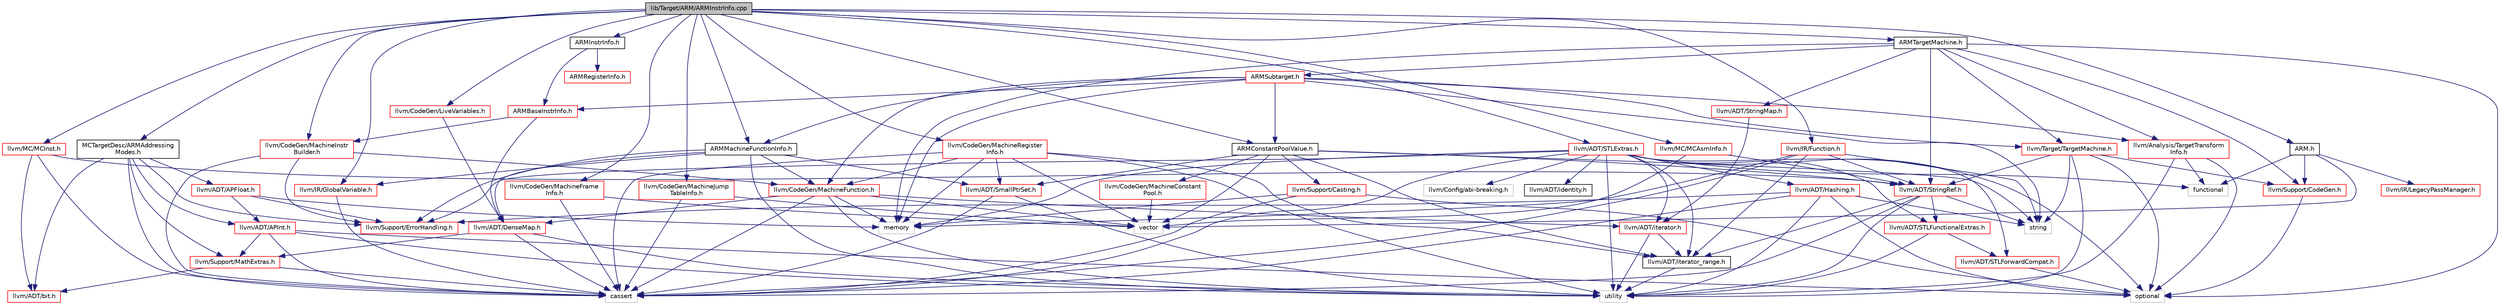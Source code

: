 digraph "lib/Target/ARM/ARMInstrInfo.cpp"
{
 // LATEX_PDF_SIZE
  bgcolor="transparent";
  edge [fontname="Helvetica",fontsize="10",labelfontname="Helvetica",labelfontsize="10"];
  node [fontname="Helvetica",fontsize="10",shape=record];
  Node1 [label="lib/Target/ARM/ARMInstrInfo.cpp",height=0.2,width=0.4,color="black", fillcolor="grey75", style="filled", fontcolor="black",tooltip=" "];
  Node1 -> Node2 [color="midnightblue",fontsize="10",style="solid",fontname="Helvetica"];
  Node2 [label="ARMInstrInfo.h",height=0.2,width=0.4,color="black",URL="$ARMInstrInfo_8h.html",tooltip=" "];
  Node2 -> Node3 [color="midnightblue",fontsize="10",style="solid",fontname="Helvetica"];
  Node3 [label="ARMBaseInstrInfo.h",height=0.2,width=0.4,color="red",URL="$ARMBaseInstrInfo_8h.html",tooltip=" "];
  Node3 -> Node63 [color="midnightblue",fontsize="10",style="solid",fontname="Helvetica"];
  Node63 [label="llvm/ADT/DenseMap.h",height=0.2,width=0.4,color="red",URL="$DenseMap_8h.html",tooltip=" "];
  Node63 -> Node60 [color="midnightblue",fontsize="10",style="solid",fontname="Helvetica"];
  Node60 [label="llvm/Support/MathExtras.h",height=0.2,width=0.4,color="red",URL="$MathExtras_8h.html",tooltip=" "];
  Node60 -> Node19 [color="midnightblue",fontsize="10",style="solid",fontname="Helvetica"];
  Node19 [label="llvm/ADT/bit.h",height=0.2,width=0.4,color="red",URL="$bit_8h.html",tooltip=" "];
  Node60 -> Node29 [color="midnightblue",fontsize="10",style="solid",fontname="Helvetica"];
  Node29 [label="cassert",height=0.2,width=0.4,color="grey75",tooltip=" "];
  Node63 -> Node29 [color="midnightblue",fontsize="10",style="solid",fontname="Helvetica"];
  Node63 -> Node27 [color="midnightblue",fontsize="10",style="solid",fontname="Helvetica"];
  Node27 [label="utility",height=0.2,width=0.4,color="grey75",tooltip=" "];
  Node3 -> Node152 [color="midnightblue",fontsize="10",style="solid",fontname="Helvetica"];
  Node152 [label="llvm/CodeGen/MachineInstr\lBuilder.h",height=0.2,width=0.4,color="red",URL="$MachineInstrBuilder_8h.html",tooltip=" "];
  Node152 -> Node158 [color="midnightblue",fontsize="10",style="solid",fontname="Helvetica"];
  Node158 [label="llvm/CodeGen/MachineFunction.h",height=0.2,width=0.4,color="red",URL="$MachineFunction_8h.html",tooltip=" "];
  Node158 -> Node63 [color="midnightblue",fontsize="10",style="solid",fontname="Helvetica"];
  Node158 -> Node44 [color="midnightblue",fontsize="10",style="solid",fontname="Helvetica"];
  Node44 [label="llvm/ADT/iterator.h",height=0.2,width=0.4,color="red",URL="$iterator_8h.html",tooltip=" "];
  Node44 -> Node45 [color="midnightblue",fontsize="10",style="solid",fontname="Helvetica"];
  Node45 [label="llvm/ADT/iterator_range.h",height=0.2,width=0.4,color="black",URL="$iterator__range_8h.html",tooltip=" "];
  Node45 -> Node27 [color="midnightblue",fontsize="10",style="solid",fontname="Helvetica"];
  Node44 -> Node27 [color="midnightblue",fontsize="10",style="solid",fontname="Helvetica"];
  Node158 -> Node29 [color="midnightblue",fontsize="10",style="solid",fontname="Helvetica"];
  Node158 -> Node38 [color="midnightblue",fontsize="10",style="solid",fontname="Helvetica"];
  Node38 [label="memory",height=0.2,width=0.4,color="grey75",tooltip=" "];
  Node158 -> Node27 [color="midnightblue",fontsize="10",style="solid",fontname="Helvetica"];
  Node158 -> Node48 [color="midnightblue",fontsize="10",style="solid",fontname="Helvetica"];
  Node48 [label="vector",height=0.2,width=0.4,color="grey75",tooltip=" "];
  Node152 -> Node14 [color="midnightblue",fontsize="10",style="solid",fontname="Helvetica"];
  Node14 [label="llvm/Support/ErrorHandling.h",height=0.2,width=0.4,color="red",URL="$Support_2ErrorHandling_8h.html",tooltip=" "];
  Node152 -> Node29 [color="midnightblue",fontsize="10",style="solid",fontname="Helvetica"];
  Node2 -> Node242 [color="midnightblue",fontsize="10",style="solid",fontname="Helvetica"];
  Node242 [label="ARMRegisterInfo.h",height=0.2,width=0.4,color="red",URL="$ARMRegisterInfo_8h.html",tooltip=" "];
  Node1 -> Node244 [color="midnightblue",fontsize="10",style="solid",fontname="Helvetica"];
  Node244 [label="ARM.h",height=0.2,width=0.4,color="black",URL="$ARM_8h.html",tooltip=" "];
  Node244 -> Node245 [color="midnightblue",fontsize="10",style="solid",fontname="Helvetica"];
  Node245 [label="llvm/IR/LegacyPassManager.h",height=0.2,width=0.4,color="red",URL="$LegacyPassManager_8h.html",tooltip=" "];
  Node244 -> Node172 [color="midnightblue",fontsize="10",style="solid",fontname="Helvetica"];
  Node172 [label="llvm/Support/CodeGen.h",height=0.2,width=0.4,color="red",URL="$CodeGen_8h.html",tooltip=" "];
  Node172 -> Node30 [color="midnightblue",fontsize="10",style="solid",fontname="Helvetica"];
  Node30 [label="optional",height=0.2,width=0.4,color="grey75",tooltip=" "];
  Node244 -> Node35 [color="midnightblue",fontsize="10",style="solid",fontname="Helvetica"];
  Node35 [label="functional",height=0.2,width=0.4,color="grey75",tooltip=" "];
  Node244 -> Node48 [color="midnightblue",fontsize="10",style="solid",fontname="Helvetica"];
  Node1 -> Node246 [color="midnightblue",fontsize="10",style="solid",fontname="Helvetica"];
  Node246 [label="ARMConstantPoolValue.h",height=0.2,width=0.4,color="black",URL="$ARMConstantPoolValue_8h.html",tooltip=" "];
  Node246 -> Node70 [color="midnightblue",fontsize="10",style="solid",fontname="Helvetica"];
  Node70 [label="llvm/ADT/SmallPtrSet.h",height=0.2,width=0.4,color="red",URL="$SmallPtrSet_8h.html",tooltip=" "];
  Node70 -> Node29 [color="midnightblue",fontsize="10",style="solid",fontname="Helvetica"];
  Node70 -> Node27 [color="midnightblue",fontsize="10",style="solid",fontname="Helvetica"];
  Node246 -> Node57 [color="midnightblue",fontsize="10",style="solid",fontname="Helvetica"];
  Node57 [label="llvm/ADT/StringRef.h",height=0.2,width=0.4,color="red",URL="$StringRef_8h.html",tooltip=" "];
  Node57 -> Node42 [color="midnightblue",fontsize="10",style="solid",fontname="Helvetica"];
  Node42 [label="llvm/ADT/STLFunctionalExtras.h",height=0.2,width=0.4,color="red",URL="$STLFunctionalExtras_8h.html",tooltip=" "];
  Node42 -> Node41 [color="midnightblue",fontsize="10",style="solid",fontname="Helvetica"];
  Node41 [label="llvm/ADT/STLForwardCompat.h",height=0.2,width=0.4,color="red",URL="$STLForwardCompat_8h.html",tooltip=" "];
  Node41 -> Node30 [color="midnightblue",fontsize="10",style="solid",fontname="Helvetica"];
  Node42 -> Node27 [color="midnightblue",fontsize="10",style="solid",fontname="Helvetica"];
  Node57 -> Node45 [color="midnightblue",fontsize="10",style="solid",fontname="Helvetica"];
  Node57 -> Node29 [color="midnightblue",fontsize="10",style="solid",fontname="Helvetica"];
  Node57 -> Node31 [color="midnightblue",fontsize="10",style="solid",fontname="Helvetica"];
  Node31 [label="string",height=0.2,width=0.4,color="grey75",tooltip=" "];
  Node57 -> Node27 [color="midnightblue",fontsize="10",style="solid",fontname="Helvetica"];
  Node246 -> Node45 [color="midnightblue",fontsize="10",style="solid",fontname="Helvetica"];
  Node246 -> Node247 [color="midnightblue",fontsize="10",style="solid",fontname="Helvetica"];
  Node247 [label="llvm/CodeGen/MachineConstant\lPool.h",height=0.2,width=0.4,color="red",URL="$MachineConstantPool_8h.html",tooltip=" "];
  Node247 -> Node48 [color="midnightblue",fontsize="10",style="solid",fontname="Helvetica"];
  Node246 -> Node91 [color="midnightblue",fontsize="10",style="solid",fontname="Helvetica"];
  Node91 [label="llvm/Support/Casting.h",height=0.2,width=0.4,color="red",URL="$Casting_8h.html",tooltip=" "];
  Node91 -> Node29 [color="midnightblue",fontsize="10",style="solid",fontname="Helvetica"];
  Node91 -> Node38 [color="midnightblue",fontsize="10",style="solid",fontname="Helvetica"];
  Node91 -> Node30 [color="midnightblue",fontsize="10",style="solid",fontname="Helvetica"];
  Node246 -> Node31 [color="midnightblue",fontsize="10",style="solid",fontname="Helvetica"];
  Node246 -> Node48 [color="midnightblue",fontsize="10",style="solid",fontname="Helvetica"];
  Node1 -> Node249 [color="midnightblue",fontsize="10",style="solid",fontname="Helvetica"];
  Node249 [label="ARMMachineFunctionInfo.h",height=0.2,width=0.4,color="black",URL="$ARMMachineFunctionInfo_8h.html",tooltip=" "];
  Node249 -> Node63 [color="midnightblue",fontsize="10",style="solid",fontname="Helvetica"];
  Node249 -> Node70 [color="midnightblue",fontsize="10",style="solid",fontname="Helvetica"];
  Node249 -> Node158 [color="midnightblue",fontsize="10",style="solid",fontname="Helvetica"];
  Node249 -> Node237 [color="midnightblue",fontsize="10",style="solid",fontname="Helvetica"];
  Node237 [label="llvm/IR/GlobalVariable.h",height=0.2,width=0.4,color="red",URL="$GlobalVariable_8h.html",tooltip=" "];
  Node237 -> Node29 [color="midnightblue",fontsize="10",style="solid",fontname="Helvetica"];
  Node249 -> Node14 [color="midnightblue",fontsize="10",style="solid",fontname="Helvetica"];
  Node249 -> Node27 [color="midnightblue",fontsize="10",style="solid",fontname="Helvetica"];
  Node1 -> Node250 [color="midnightblue",fontsize="10",style="solid",fontname="Helvetica"];
  Node250 [label="ARMTargetMachine.h",height=0.2,width=0.4,color="black",URL="$ARMTargetMachine_8h.html",tooltip=" "];
  Node250 -> Node251 [color="midnightblue",fontsize="10",style="solid",fontname="Helvetica"];
  Node251 [label="ARMSubtarget.h",height=0.2,width=0.4,color="red",URL="$ARMSubtarget_8h.html",tooltip=" "];
  Node251 -> Node3 [color="midnightblue",fontsize="10",style="solid",fontname="Helvetica"];
  Node251 -> Node246 [color="midnightblue",fontsize="10",style="solid",fontname="Helvetica"];
  Node251 -> Node249 [color="midnightblue",fontsize="10",style="solid",fontname="Helvetica"];
  Node251 -> Node293 [color="midnightblue",fontsize="10",style="solid",fontname="Helvetica"];
  Node293 [label="llvm/Analysis/TargetTransform\lInfo.h",height=0.2,width=0.4,color="red",URL="$TargetTransformInfo_8h.html",tooltip=" "];
  Node293 -> Node35 [color="midnightblue",fontsize="10",style="solid",fontname="Helvetica"];
  Node293 -> Node30 [color="midnightblue",fontsize="10",style="solid",fontname="Helvetica"];
  Node293 -> Node27 [color="midnightblue",fontsize="10",style="solid",fontname="Helvetica"];
  Node251 -> Node158 [color="midnightblue",fontsize="10",style="solid",fontname="Helvetica"];
  Node251 -> Node302 [color="midnightblue",fontsize="10",style="solid",fontname="Helvetica"];
  Node302 [label="llvm/Target/TargetMachine.h",height=0.2,width=0.4,color="red",URL="$Target_2TargetMachine_8h.html",tooltip=" "];
  Node302 -> Node57 [color="midnightblue",fontsize="10",style="solid",fontname="Helvetica"];
  Node302 -> Node172 [color="midnightblue",fontsize="10",style="solid",fontname="Helvetica"];
  Node302 -> Node30 [color="midnightblue",fontsize="10",style="solid",fontname="Helvetica"];
  Node302 -> Node31 [color="midnightblue",fontsize="10",style="solid",fontname="Helvetica"];
  Node302 -> Node27 [color="midnightblue",fontsize="10",style="solid",fontname="Helvetica"];
  Node251 -> Node38 [color="midnightblue",fontsize="10",style="solid",fontname="Helvetica"];
  Node251 -> Node31 [color="midnightblue",fontsize="10",style="solid",fontname="Helvetica"];
  Node250 -> Node93 [color="midnightblue",fontsize="10",style="solid",fontname="Helvetica"];
  Node93 [label="llvm/ADT/StringMap.h",height=0.2,width=0.4,color="red",URL="$ADT_2StringMap_8h.html",tooltip=" "];
  Node93 -> Node44 [color="midnightblue",fontsize="10",style="solid",fontname="Helvetica"];
  Node250 -> Node57 [color="midnightblue",fontsize="10",style="solid",fontname="Helvetica"];
  Node250 -> Node293 [color="midnightblue",fontsize="10",style="solid",fontname="Helvetica"];
  Node250 -> Node172 [color="midnightblue",fontsize="10",style="solid",fontname="Helvetica"];
  Node250 -> Node302 [color="midnightblue",fontsize="10",style="solid",fontname="Helvetica"];
  Node250 -> Node38 [color="midnightblue",fontsize="10",style="solid",fontname="Helvetica"];
  Node250 -> Node30 [color="midnightblue",fontsize="10",style="solid",fontname="Helvetica"];
  Node1 -> Node291 [color="midnightblue",fontsize="10",style="solid",fontname="Helvetica"];
  Node291 [label="MCTargetDesc/ARMAddressing\lModes.h",height=0.2,width=0.4,color="black",URL="$ARMAddressingModes_8h.html",tooltip=" "];
  Node291 -> Node155 [color="midnightblue",fontsize="10",style="solid",fontname="Helvetica"];
  Node155 [label="llvm/ADT/APFloat.h",height=0.2,width=0.4,color="red",URL="$APFloat_8h.html",tooltip=" "];
  Node155 -> Node156 [color="midnightblue",fontsize="10",style="solid",fontname="Helvetica"];
  Node156 [label="llvm/ADT/APInt.h",height=0.2,width=0.4,color="red",URL="$APInt_8h.html",tooltip=" "];
  Node156 -> Node60 [color="midnightblue",fontsize="10",style="solid",fontname="Helvetica"];
  Node156 -> Node29 [color="midnightblue",fontsize="10",style="solid",fontname="Helvetica"];
  Node156 -> Node30 [color="midnightblue",fontsize="10",style="solid",fontname="Helvetica"];
  Node156 -> Node27 [color="midnightblue",fontsize="10",style="solid",fontname="Helvetica"];
  Node155 -> Node14 [color="midnightblue",fontsize="10",style="solid",fontname="Helvetica"];
  Node155 -> Node38 [color="midnightblue",fontsize="10",style="solid",fontname="Helvetica"];
  Node291 -> Node156 [color="midnightblue",fontsize="10",style="solid",fontname="Helvetica"];
  Node291 -> Node19 [color="midnightblue",fontsize="10",style="solid",fontname="Helvetica"];
  Node291 -> Node14 [color="midnightblue",fontsize="10",style="solid",fontname="Helvetica"];
  Node291 -> Node60 [color="midnightblue",fontsize="10",style="solid",fontname="Helvetica"];
  Node291 -> Node29 [color="midnightblue",fontsize="10",style="solid",fontname="Helvetica"];
  Node1 -> Node40 [color="midnightblue",fontsize="10",style="solid",fontname="Helvetica"];
  Node40 [label="llvm/ADT/STLExtras.h",height=0.2,width=0.4,color="red",URL="$STLExtras_8h.html",tooltip=" "];
  Node40 -> Node13 [color="midnightblue",fontsize="10",style="solid",fontname="Helvetica"];
  Node13 [label="llvm/ADT/Hashing.h",height=0.2,width=0.4,color="red",URL="$Hashing_8h.html",tooltip=" "];
  Node13 -> Node14 [color="midnightblue",fontsize="10",style="solid",fontname="Helvetica"];
  Node13 -> Node29 [color="midnightblue",fontsize="10",style="solid",fontname="Helvetica"];
  Node13 -> Node30 [color="midnightblue",fontsize="10",style="solid",fontname="Helvetica"];
  Node13 -> Node31 [color="midnightblue",fontsize="10",style="solid",fontname="Helvetica"];
  Node13 -> Node27 [color="midnightblue",fontsize="10",style="solid",fontname="Helvetica"];
  Node40 -> Node41 [color="midnightblue",fontsize="10",style="solid",fontname="Helvetica"];
  Node40 -> Node42 [color="midnightblue",fontsize="10",style="solid",fontname="Helvetica"];
  Node40 -> Node43 [color="midnightblue",fontsize="10",style="solid",fontname="Helvetica"];
  Node43 [label="llvm/ADT/identity.h",height=0.2,width=0.4,color="black",URL="$identity_8h.html",tooltip=" "];
  Node40 -> Node44 [color="midnightblue",fontsize="10",style="solid",fontname="Helvetica"];
  Node40 -> Node45 [color="midnightblue",fontsize="10",style="solid",fontname="Helvetica"];
  Node40 -> Node46 [color="midnightblue",fontsize="10",style="solid",fontname="Helvetica"];
  Node46 [label="llvm/Config/abi-breaking.h",height=0.2,width=0.4,color="grey75",tooltip=" "];
  Node40 -> Node14 [color="midnightblue",fontsize="10",style="solid",fontname="Helvetica"];
  Node40 -> Node29 [color="midnightblue",fontsize="10",style="solid",fontname="Helvetica"];
  Node40 -> Node35 [color="midnightblue",fontsize="10",style="solid",fontname="Helvetica"];
  Node40 -> Node38 [color="midnightblue",fontsize="10",style="solid",fontname="Helvetica"];
  Node40 -> Node30 [color="midnightblue",fontsize="10",style="solid",fontname="Helvetica"];
  Node40 -> Node27 [color="midnightblue",fontsize="10",style="solid",fontname="Helvetica"];
  Node1 -> Node306 [color="midnightblue",fontsize="10",style="solid",fontname="Helvetica"];
  Node306 [label="llvm/CodeGen/LiveVariables.h",height=0.2,width=0.4,color="red",URL="$LiveVariables_8h.html",tooltip=" "];
  Node306 -> Node63 [color="midnightblue",fontsize="10",style="solid",fontname="Helvetica"];
  Node1 -> Node308 [color="midnightblue",fontsize="10",style="solid",fontname="Helvetica"];
  Node308 [label="llvm/CodeGen/MachineFrame\lInfo.h",height=0.2,width=0.4,color="red",URL="$MachineFrameInfo_8h.html",tooltip=" "];
  Node308 -> Node29 [color="midnightblue",fontsize="10",style="solid",fontname="Helvetica"];
  Node308 -> Node48 [color="midnightblue",fontsize="10",style="solid",fontname="Helvetica"];
  Node1 -> Node152 [color="midnightblue",fontsize="10",style="solid",fontname="Helvetica"];
  Node1 -> Node309 [color="midnightblue",fontsize="10",style="solid",fontname="Helvetica"];
  Node309 [label="llvm/CodeGen/MachineJump\lTableInfo.h",height=0.2,width=0.4,color="red",URL="$MachineJumpTableInfo_8h.html",tooltip=" "];
  Node309 -> Node29 [color="midnightblue",fontsize="10",style="solid",fontname="Helvetica"];
  Node309 -> Node48 [color="midnightblue",fontsize="10",style="solid",fontname="Helvetica"];
  Node1 -> Node193 [color="midnightblue",fontsize="10",style="solid",fontname="Helvetica"];
  Node193 [label="llvm/CodeGen/MachineRegister\lInfo.h",height=0.2,width=0.4,color="red",URL="$MachineRegisterInfo_8h.html",tooltip=" "];
  Node193 -> Node70 [color="midnightblue",fontsize="10",style="solid",fontname="Helvetica"];
  Node193 -> Node45 [color="midnightblue",fontsize="10",style="solid",fontname="Helvetica"];
  Node193 -> Node158 [color="midnightblue",fontsize="10",style="solid",fontname="Helvetica"];
  Node193 -> Node29 [color="midnightblue",fontsize="10",style="solid",fontname="Helvetica"];
  Node193 -> Node38 [color="midnightblue",fontsize="10",style="solid",fontname="Helvetica"];
  Node193 -> Node27 [color="midnightblue",fontsize="10",style="solid",fontname="Helvetica"];
  Node193 -> Node48 [color="midnightblue",fontsize="10",style="solid",fontname="Helvetica"];
  Node1 -> Node175 [color="midnightblue",fontsize="10",style="solid",fontname="Helvetica"];
  Node175 [label="llvm/IR/Function.h",height=0.2,width=0.4,color="red",URL="$Function_8h.html",tooltip=" "];
  Node175 -> Node57 [color="midnightblue",fontsize="10",style="solid",fontname="Helvetica"];
  Node175 -> Node45 [color="midnightblue",fontsize="10",style="solid",fontname="Helvetica"];
  Node175 -> Node29 [color="midnightblue",fontsize="10",style="solid",fontname="Helvetica"];
  Node175 -> Node38 [color="midnightblue",fontsize="10",style="solid",fontname="Helvetica"];
  Node175 -> Node31 [color="midnightblue",fontsize="10",style="solid",fontname="Helvetica"];
  Node1 -> Node237 [color="midnightblue",fontsize="10",style="solid",fontname="Helvetica"];
  Node1 -> Node310 [color="midnightblue",fontsize="10",style="solid",fontname="Helvetica"];
  Node310 [label="llvm/MC/MCAsmInfo.h",height=0.2,width=0.4,color="red",URL="$MCAsmInfo_8h.html",tooltip=" "];
  Node310 -> Node57 [color="midnightblue",fontsize="10",style="solid",fontname="Helvetica"];
  Node310 -> Node48 [color="midnightblue",fontsize="10",style="solid",fontname="Helvetica"];
  Node1 -> Node141 [color="midnightblue",fontsize="10",style="solid",fontname="Helvetica"];
  Node141 [label="llvm/MC/MCInst.h",height=0.2,width=0.4,color="red",URL="$MCInst_8h.html",tooltip=" "];
  Node141 -> Node57 [color="midnightblue",fontsize="10",style="solid",fontname="Helvetica"];
  Node141 -> Node19 [color="midnightblue",fontsize="10",style="solid",fontname="Helvetica"];
  Node141 -> Node29 [color="midnightblue",fontsize="10",style="solid",fontname="Helvetica"];
}
